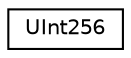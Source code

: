 digraph "Graphical Class Hierarchy"
{
 // LATEX_PDF_SIZE
  edge [fontname="Helvetica",fontsize="10",labelfontname="Helvetica",labelfontsize="10"];
  node [fontname="Helvetica",fontsize="10",shape=record];
  rankdir="LR";
  Node0 [label="UInt256",height=0.2,width=0.4,color="black", fillcolor="white", style="filled",URL="$class_u_int256.html",tooltip="An AVX2 256bit SIMD intrinsics wrapper."];
}
